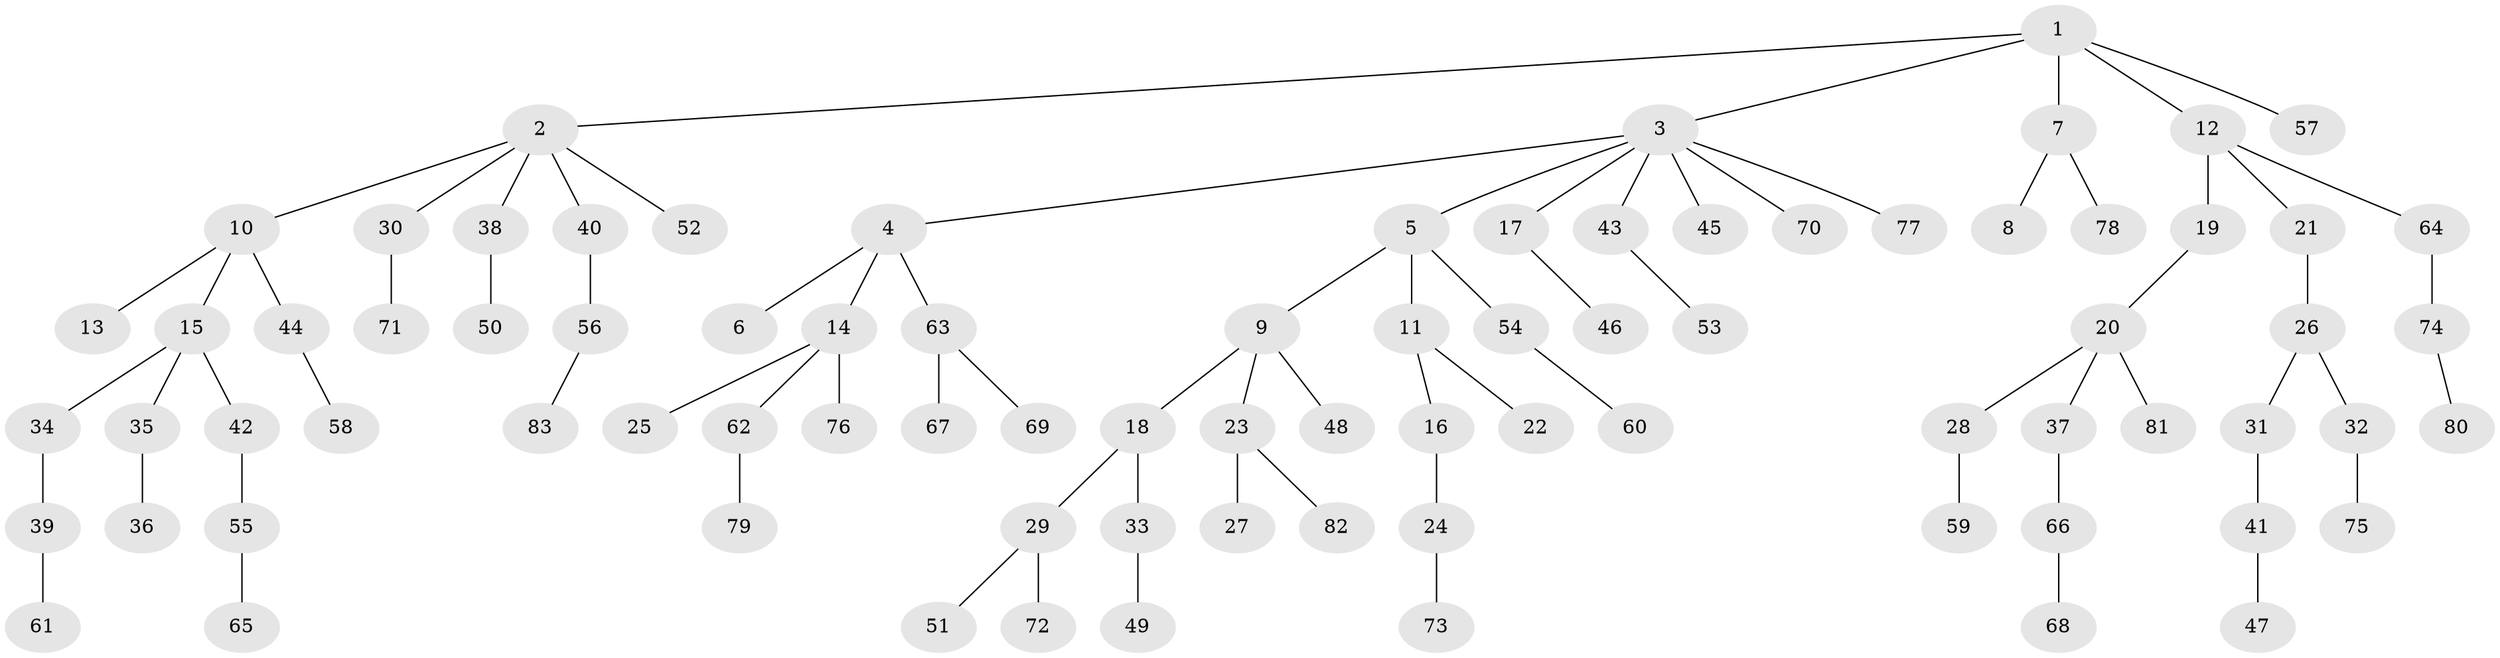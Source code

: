 // Generated by graph-tools (version 1.1) at 2025/11/02/27/25 16:11:26]
// undirected, 83 vertices, 82 edges
graph export_dot {
graph [start="1"]
  node [color=gray90,style=filled];
  1;
  2;
  3;
  4;
  5;
  6;
  7;
  8;
  9;
  10;
  11;
  12;
  13;
  14;
  15;
  16;
  17;
  18;
  19;
  20;
  21;
  22;
  23;
  24;
  25;
  26;
  27;
  28;
  29;
  30;
  31;
  32;
  33;
  34;
  35;
  36;
  37;
  38;
  39;
  40;
  41;
  42;
  43;
  44;
  45;
  46;
  47;
  48;
  49;
  50;
  51;
  52;
  53;
  54;
  55;
  56;
  57;
  58;
  59;
  60;
  61;
  62;
  63;
  64;
  65;
  66;
  67;
  68;
  69;
  70;
  71;
  72;
  73;
  74;
  75;
  76;
  77;
  78;
  79;
  80;
  81;
  82;
  83;
  1 -- 2;
  1 -- 3;
  1 -- 7;
  1 -- 12;
  1 -- 57;
  2 -- 10;
  2 -- 30;
  2 -- 38;
  2 -- 40;
  2 -- 52;
  3 -- 4;
  3 -- 5;
  3 -- 17;
  3 -- 43;
  3 -- 45;
  3 -- 70;
  3 -- 77;
  4 -- 6;
  4 -- 14;
  4 -- 63;
  5 -- 9;
  5 -- 11;
  5 -- 54;
  7 -- 8;
  7 -- 78;
  9 -- 18;
  9 -- 23;
  9 -- 48;
  10 -- 13;
  10 -- 15;
  10 -- 44;
  11 -- 16;
  11 -- 22;
  12 -- 19;
  12 -- 21;
  12 -- 64;
  14 -- 25;
  14 -- 62;
  14 -- 76;
  15 -- 34;
  15 -- 35;
  15 -- 42;
  16 -- 24;
  17 -- 46;
  18 -- 29;
  18 -- 33;
  19 -- 20;
  20 -- 28;
  20 -- 37;
  20 -- 81;
  21 -- 26;
  23 -- 27;
  23 -- 82;
  24 -- 73;
  26 -- 31;
  26 -- 32;
  28 -- 59;
  29 -- 51;
  29 -- 72;
  30 -- 71;
  31 -- 41;
  32 -- 75;
  33 -- 49;
  34 -- 39;
  35 -- 36;
  37 -- 66;
  38 -- 50;
  39 -- 61;
  40 -- 56;
  41 -- 47;
  42 -- 55;
  43 -- 53;
  44 -- 58;
  54 -- 60;
  55 -- 65;
  56 -- 83;
  62 -- 79;
  63 -- 67;
  63 -- 69;
  64 -- 74;
  66 -- 68;
  74 -- 80;
}
